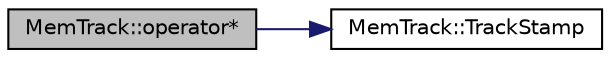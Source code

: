digraph "MemTrack::operator*"
{
 // LATEX_PDF_SIZE
  edge [fontname="Helvetica",fontsize="10",labelfontname="Helvetica",labelfontsize="10"];
  node [fontname="Helvetica",fontsize="10",shape=record];
  rankdir="LR";
  Node1 [label="MemTrack::operator*",height=0.2,width=0.4,color="black", fillcolor="grey75", style="filled", fontcolor="black",tooltip=" "];
  Node1 -> Node2 [color="midnightblue",fontsize="10",style="solid",fontname="Helvetica"];
  Node2 [label="MemTrack::TrackStamp",height=0.2,width=0.4,color="black", fillcolor="white", style="filled",URL="$namespace_mem_track.html#aa093f31788d38e3f0eb70284695ea0ee",tooltip=" "];
}
